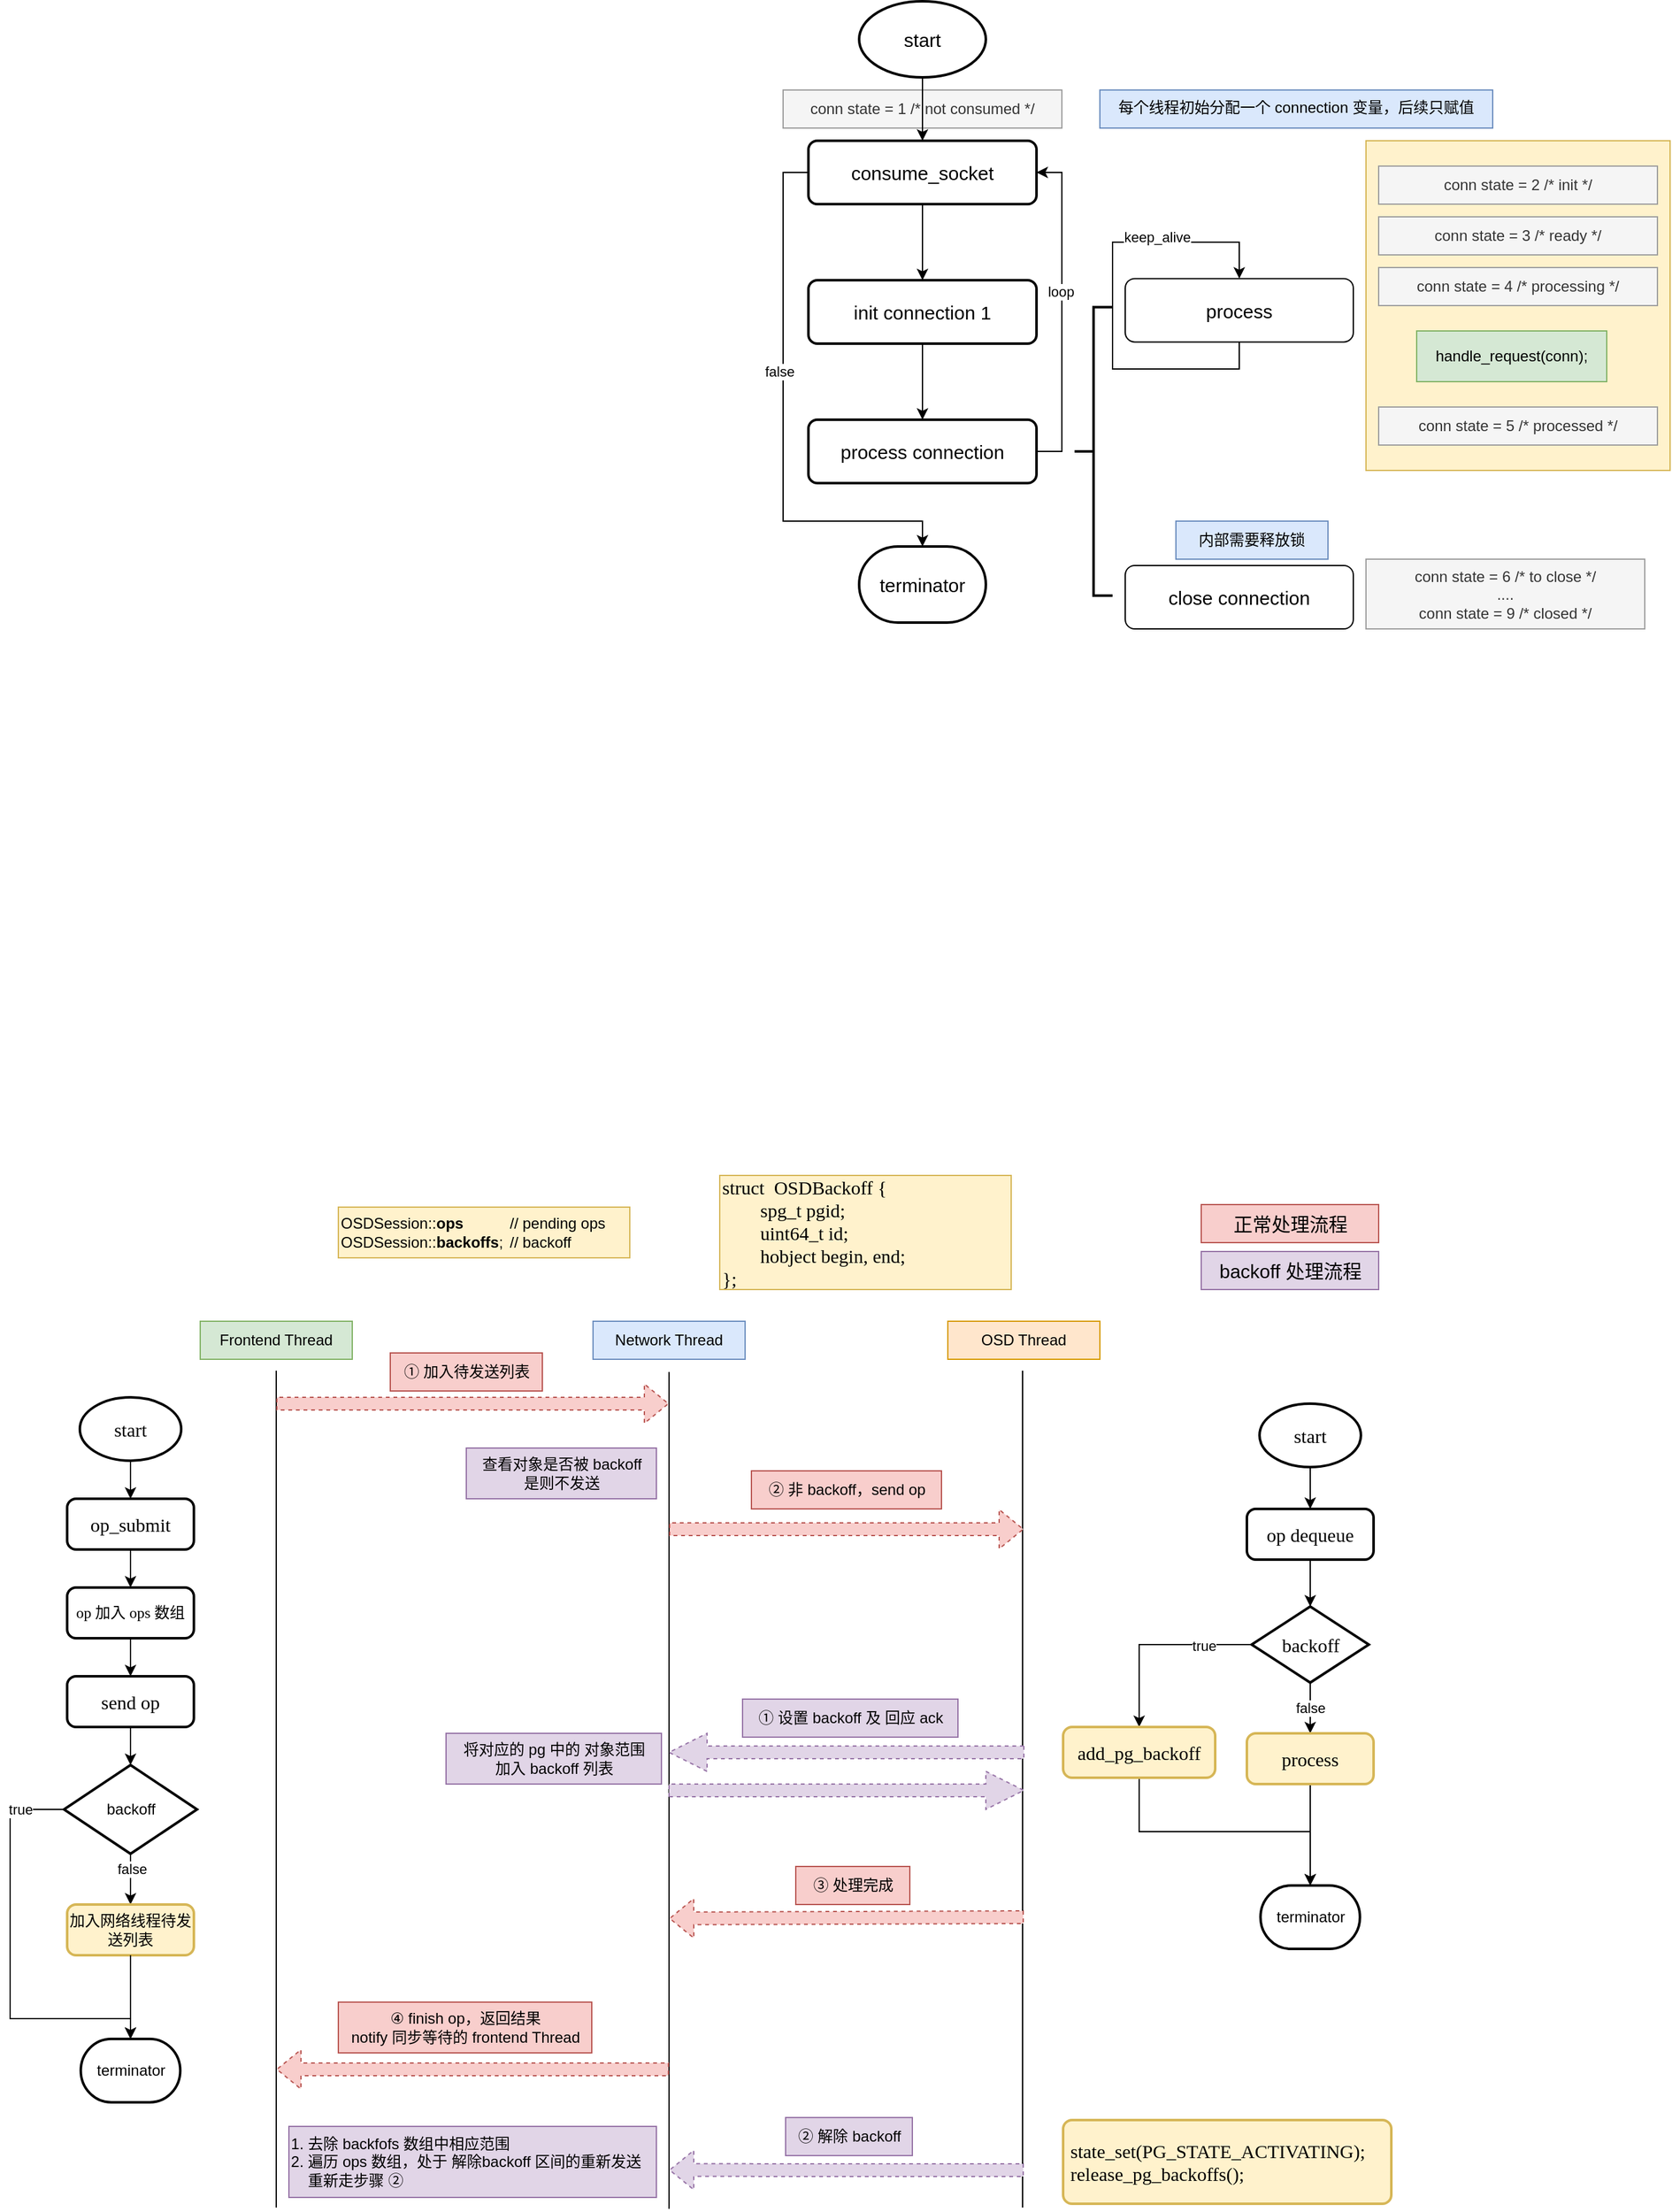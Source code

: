 <mxfile version="24.8.6">
  <diagram id="C5RBs43oDa-KdzZeNtuy" name="Page-1">
    <mxGraphModel dx="2620" dy="1024" grid="1" gridSize="10" guides="1" tooltips="1" connect="1" arrows="1" fold="1" page="1" pageScale="1" pageWidth="827" pageHeight="1169" math="0" shadow="0">
      <root>
        <mxCell id="WIyWlLk6GJQsqaUBKTNV-0" />
        <mxCell id="WIyWlLk6GJQsqaUBKTNV-1" parent="WIyWlLk6GJQsqaUBKTNV-0" />
        <mxCell id="h92ZNd57hAfHwcITS-Yp-35" value="" style="group" parent="WIyWlLk6GJQsqaUBKTNV-1" vertex="1" connectable="0">
          <mxGeometry x="-190" y="89" width="700" height="495" as="geometry" />
        </mxCell>
        <mxCell id="h92ZNd57hAfHwcITS-Yp-18" value="conn state = 1&amp;nbsp;/* not consumed */" style="text;html=1;align=center;verticalAlign=middle;whiteSpace=wrap;rounded=0;fillColor=#f5f5f5;fontColor=#333333;strokeColor=#9E9E9E;" parent="h92ZNd57hAfHwcITS-Yp-35" vertex="1">
          <mxGeometry y="70" width="220" height="30" as="geometry" />
        </mxCell>
        <mxCell id="h92ZNd57hAfHwcITS-Yp-0" value="&lt;font style=&quot;font-size: 15px;&quot;&gt;start&lt;/font&gt;" style="strokeWidth=2;html=1;shape=mxgraph.flowchart.start_1;whiteSpace=wrap;" parent="h92ZNd57hAfHwcITS-Yp-35" vertex="1">
          <mxGeometry x="60" width="100" height="60" as="geometry" />
        </mxCell>
        <mxCell id="h92ZNd57hAfHwcITS-Yp-1" value="&lt;font style=&quot;font-size: 15px;&quot;&gt;consume_socket&lt;/font&gt;" style="rounded=1;whiteSpace=wrap;html=1;absoluteArcSize=1;arcSize=14;strokeWidth=2;" parent="h92ZNd57hAfHwcITS-Yp-35" vertex="1">
          <mxGeometry x="20" y="110" width="180" height="50" as="geometry" />
        </mxCell>
        <mxCell id="h92ZNd57hAfHwcITS-Yp-3" value="&lt;font style=&quot;font-size: 15px;&quot;&gt;init&amp;nbsp;connection 1&lt;/font&gt;" style="rounded=1;whiteSpace=wrap;html=1;absoluteArcSize=1;arcSize=14;strokeWidth=2;" parent="h92ZNd57hAfHwcITS-Yp-35" vertex="1">
          <mxGeometry x="20" y="220" width="180" height="50" as="geometry" />
        </mxCell>
        <mxCell id="h92ZNd57hAfHwcITS-Yp-14" style="edgeStyle=orthogonalEdgeStyle;rounded=0;orthogonalLoop=1;jettySize=auto;html=1;entryX=1;entryY=0.5;entryDx=0;entryDy=0;" parent="h92ZNd57hAfHwcITS-Yp-35" source="h92ZNd57hAfHwcITS-Yp-4" target="h92ZNd57hAfHwcITS-Yp-1" edge="1">
          <mxGeometry relative="1" as="geometry">
            <Array as="points">
              <mxPoint x="220" y="355" />
              <mxPoint x="220" y="135" />
            </Array>
          </mxGeometry>
        </mxCell>
        <mxCell id="h92ZNd57hAfHwcITS-Yp-15" value="loop" style="edgeLabel;html=1;align=center;verticalAlign=middle;resizable=0;points=[];" parent="h92ZNd57hAfHwcITS-Yp-14" vertex="1" connectable="0">
          <mxGeometry x="0.122" y="1" relative="1" as="geometry">
            <mxPoint as="offset" />
          </mxGeometry>
        </mxCell>
        <mxCell id="h92ZNd57hAfHwcITS-Yp-4" value="&lt;font style=&quot;font-size: 15px;&quot;&gt;process connection&lt;/font&gt;" style="rounded=1;whiteSpace=wrap;html=1;absoluteArcSize=1;arcSize=14;strokeWidth=2;" parent="h92ZNd57hAfHwcITS-Yp-35" vertex="1">
          <mxGeometry x="20" y="330" width="180" height="50" as="geometry" />
        </mxCell>
        <mxCell id="h92ZNd57hAfHwcITS-Yp-5" value="&lt;font style=&quot;font-size: 15px;&quot;&gt;terminator&lt;/font&gt;" style="strokeWidth=2;html=1;shape=mxgraph.flowchart.terminator;whiteSpace=wrap;" parent="h92ZNd57hAfHwcITS-Yp-35" vertex="1">
          <mxGeometry x="60" y="430" width="100" height="60" as="geometry" />
        </mxCell>
        <mxCell id="h92ZNd57hAfHwcITS-Yp-6" value="" style="strokeWidth=2;html=1;shape=mxgraph.flowchart.annotation_2;align=left;labelPosition=right;pointerEvents=1;" parent="h92ZNd57hAfHwcITS-Yp-35" vertex="1">
          <mxGeometry x="230" y="241.25" width="30" height="227.5" as="geometry" />
        </mxCell>
        <mxCell id="h92ZNd57hAfHwcITS-Yp-7" value="" style="endArrow=classic;html=1;rounded=0;exitX=0.5;exitY=1;exitDx=0;exitDy=0;exitPerimeter=0;entryX=0.5;entryY=0;entryDx=0;entryDy=0;" parent="h92ZNd57hAfHwcITS-Yp-35" source="h92ZNd57hAfHwcITS-Yp-0" target="h92ZNd57hAfHwcITS-Yp-1" edge="1">
          <mxGeometry width="50" height="50" relative="1" as="geometry">
            <mxPoint x="160" y="240" as="sourcePoint" />
            <mxPoint x="210" y="190" as="targetPoint" />
          </mxGeometry>
        </mxCell>
        <mxCell id="h92ZNd57hAfHwcITS-Yp-8" value="" style="endArrow=classic;html=1;rounded=0;exitX=0.5;exitY=1;exitDx=0;exitDy=0;" parent="h92ZNd57hAfHwcITS-Yp-35" source="h92ZNd57hAfHwcITS-Yp-1" edge="1">
          <mxGeometry width="50" height="50" relative="1" as="geometry">
            <mxPoint x="109.41" y="170" as="sourcePoint" />
            <mxPoint x="110" y="220" as="targetPoint" />
          </mxGeometry>
        </mxCell>
        <mxCell id="h92ZNd57hAfHwcITS-Yp-9" value="" style="endArrow=classic;html=1;rounded=0;exitX=0.5;exitY=1;exitDx=0;exitDy=0;entryX=0.5;entryY=0;entryDx=0;entryDy=0;" parent="h92ZNd57hAfHwcITS-Yp-35" source="h92ZNd57hAfHwcITS-Yp-3" target="h92ZNd57hAfHwcITS-Yp-4" edge="1">
          <mxGeometry width="50" height="50" relative="1" as="geometry">
            <mxPoint x="120" y="170" as="sourcePoint" />
            <mxPoint x="120" y="230" as="targetPoint" />
          </mxGeometry>
        </mxCell>
        <mxCell id="h92ZNd57hAfHwcITS-Yp-13" style="edgeStyle=orthogonalEdgeStyle;rounded=0;orthogonalLoop=1;jettySize=auto;html=1;exitX=0;exitY=0.5;exitDx=0;exitDy=0;entryX=0.5;entryY=0;entryDx=0;entryDy=0;entryPerimeter=0;" parent="h92ZNd57hAfHwcITS-Yp-35" source="h92ZNd57hAfHwcITS-Yp-1" target="h92ZNd57hAfHwcITS-Yp-5" edge="1">
          <mxGeometry relative="1" as="geometry">
            <Array as="points">
              <mxPoint y="135" />
              <mxPoint y="410" />
              <mxPoint x="110" y="410" />
            </Array>
          </mxGeometry>
        </mxCell>
        <mxCell id="h92ZNd57hAfHwcITS-Yp-16" value="false" style="edgeLabel;html=1;align=center;verticalAlign=middle;resizable=0;points=[];" parent="h92ZNd57hAfHwcITS-Yp-13" vertex="1" connectable="0">
          <mxGeometry x="-0.169" y="-3" relative="1" as="geometry">
            <mxPoint as="offset" />
          </mxGeometry>
        </mxCell>
        <mxCell id="h92ZNd57hAfHwcITS-Yp-20" value="&lt;font style=&quot;font-size: 15px;&quot;&gt;process&lt;/font&gt;" style="rounded=1;whiteSpace=wrap;html=1;" parent="h92ZNd57hAfHwcITS-Yp-35" vertex="1">
          <mxGeometry x="270" y="218.69" width="180" height="50" as="geometry" />
        </mxCell>
        <mxCell id="h92ZNd57hAfHwcITS-Yp-21" style="edgeStyle=orthogonalEdgeStyle;rounded=0;orthogonalLoop=1;jettySize=auto;html=1;entryX=0.5;entryY=0;entryDx=0;entryDy=0;exitX=0.5;exitY=1;exitDx=0;exitDy=0;" parent="h92ZNd57hAfHwcITS-Yp-35" source="h92ZNd57hAfHwcITS-Yp-20" target="h92ZNd57hAfHwcITS-Yp-20" edge="1">
          <mxGeometry relative="1" as="geometry">
            <Array as="points">
              <mxPoint x="360" y="289.94" />
              <mxPoint x="260" y="289.94" />
              <mxPoint x="260" y="189.94" />
              <mxPoint x="360" y="189.94" />
            </Array>
          </mxGeometry>
        </mxCell>
        <mxCell id="h92ZNd57hAfHwcITS-Yp-22" value="keep_alive" style="edgeLabel;html=1;align=center;verticalAlign=middle;resizable=0;points=[];" parent="h92ZNd57hAfHwcITS-Yp-21" vertex="1" connectable="0">
          <mxGeometry x="0.465" y="4" relative="1" as="geometry">
            <mxPoint as="offset" />
          </mxGeometry>
        </mxCell>
        <mxCell id="h92ZNd57hAfHwcITS-Yp-27" value="&lt;font style=&quot;font-size: 15px;&quot;&gt;close&amp;nbsp;connection&lt;/font&gt;" style="rounded=1;whiteSpace=wrap;html=1;" parent="h92ZNd57hAfHwcITS-Yp-35" vertex="1">
          <mxGeometry x="270" y="445" width="180" height="50" as="geometry" />
        </mxCell>
        <mxCell id="h92ZNd57hAfHwcITS-Yp-28" value="内部需要释放锁" style="text;html=1;align=center;verticalAlign=middle;whiteSpace=wrap;rounded=0;fillColor=#dae8fc;strokeColor=#6c8ebf;" parent="h92ZNd57hAfHwcITS-Yp-35" vertex="1">
          <mxGeometry x="310" y="410" width="120" height="30" as="geometry" />
        </mxCell>
        <mxCell id="h92ZNd57hAfHwcITS-Yp-29" value="&lt;div&gt;conn state = 6 /* to close */&lt;/div&gt;&lt;div&gt;....&lt;/div&gt;conn state = 9 /* closed */" style="text;html=1;align=center;verticalAlign=middle;whiteSpace=wrap;rounded=0;fillColor=#f5f5f5;fontColor=#333333;strokeColor=#9E9E9E;" parent="h92ZNd57hAfHwcITS-Yp-35" vertex="1">
          <mxGeometry x="460" y="440" width="220" height="55" as="geometry" />
        </mxCell>
        <mxCell id="h92ZNd57hAfHwcITS-Yp-32" value="" style="group" parent="h92ZNd57hAfHwcITS-Yp-35" vertex="1" connectable="0">
          <mxGeometry x="460" y="110" width="240" height="260" as="geometry" />
        </mxCell>
        <mxCell id="h92ZNd57hAfHwcITS-Yp-30" value="" style="rounded=0;whiteSpace=wrap;html=1;fillColor=#fff2cc;strokeColor=#d6b656;container=0;" parent="h92ZNd57hAfHwcITS-Yp-32" vertex="1">
          <mxGeometry width="240" height="260" as="geometry" />
        </mxCell>
        <mxCell id="h92ZNd57hAfHwcITS-Yp-19" value="conn state = 2 /* init */" style="text;html=1;align=center;verticalAlign=middle;whiteSpace=wrap;rounded=0;fillColor=#f5f5f5;fontColor=#333333;strokeColor=#9E9E9E;container=0;" parent="h92ZNd57hAfHwcITS-Yp-32" vertex="1">
          <mxGeometry x="10" y="20" width="220" height="30" as="geometry" />
        </mxCell>
        <mxCell id="h92ZNd57hAfHwcITS-Yp-23" value="conn state = 3 /* ready */" style="text;html=1;align=center;verticalAlign=middle;whiteSpace=wrap;rounded=0;fillColor=#f5f5f5;fontColor=#333333;strokeColor=#9E9E9E;container=0;" parent="h92ZNd57hAfHwcITS-Yp-32" vertex="1">
          <mxGeometry x="10" y="60" width="220" height="30" as="geometry" />
        </mxCell>
        <mxCell id="h92ZNd57hAfHwcITS-Yp-24" value="conn state = 4 /* processing */" style="text;html=1;align=center;verticalAlign=middle;whiteSpace=wrap;rounded=0;fillColor=#f5f5f5;fontColor=#333333;strokeColor=#9E9E9E;container=0;" parent="h92ZNd57hAfHwcITS-Yp-32" vertex="1">
          <mxGeometry x="10" y="100" width="220" height="30" as="geometry" />
        </mxCell>
        <mxCell id="h92ZNd57hAfHwcITS-Yp-25" value="handle_request(conn);" style="text;whiteSpace=wrap;verticalAlign=middle;fillColor=#d5e8d4;strokeColor=#82b366;align=center;container=0;" parent="h92ZNd57hAfHwcITS-Yp-32" vertex="1">
          <mxGeometry x="40" y="150" width="150" height="40" as="geometry" />
        </mxCell>
        <mxCell id="h92ZNd57hAfHwcITS-Yp-26" value="conn state = 5 /* processed */" style="text;html=1;align=center;verticalAlign=middle;whiteSpace=wrap;rounded=0;fillColor=#f5f5f5;fontColor=#333333;strokeColor=#9E9E9E;container=0;" parent="h92ZNd57hAfHwcITS-Yp-32" vertex="1">
          <mxGeometry x="10" y="210" width="220" height="30" as="geometry" />
        </mxCell>
        <mxCell id="h92ZNd57hAfHwcITS-Yp-34" value="&lt;div style=&quot;&quot;&gt;&lt;span style=&quot;background-color: initial;&quot;&gt;每个线程初始分配一个 connection 变量，后续只赋值&lt;/span&gt;&lt;/div&gt;" style="text;whiteSpace=wrap;html=1;fillColor=#dae8fc;strokeColor=#6c8ebf;align=center;" parent="h92ZNd57hAfHwcITS-Yp-35" vertex="1">
          <mxGeometry x="250" y="70" width="310" height="30" as="geometry" />
        </mxCell>
        <mxCell id="U1w5Cl4XXdJ5cNv1xuHd-0" value="" style="endArrow=none;html=1;rounded=0;" edge="1" parent="WIyWlLk6GJQsqaUBKTNV-1">
          <mxGeometry width="50" height="50" relative="1" as="geometry">
            <mxPoint x="-280" y="1830" as="sourcePoint" />
            <mxPoint x="-280" y="1170" as="targetPoint" />
          </mxGeometry>
        </mxCell>
        <mxCell id="U1w5Cl4XXdJ5cNv1xuHd-1" value="" style="endArrow=none;html=1;rounded=0;" edge="1" parent="WIyWlLk6GJQsqaUBKTNV-1">
          <mxGeometry width="50" height="50" relative="1" as="geometry">
            <mxPoint x="-590" y="1829" as="sourcePoint" />
            <mxPoint x="-590" y="1169" as="targetPoint" />
          </mxGeometry>
        </mxCell>
        <mxCell id="U1w5Cl4XXdJ5cNv1xuHd-2" value="" style="endArrow=none;html=1;rounded=0;" edge="1" parent="WIyWlLk6GJQsqaUBKTNV-1">
          <mxGeometry width="50" height="50" relative="1" as="geometry">
            <mxPoint x="-1" y="1829" as="sourcePoint" />
            <mxPoint x="-1" y="1169" as="targetPoint" />
          </mxGeometry>
        </mxCell>
        <mxCell id="U1w5Cl4XXdJ5cNv1xuHd-3" value="Frontend Thread" style="text;html=1;align=center;verticalAlign=middle;whiteSpace=wrap;rounded=0;fillColor=#d5e8d4;strokeColor=#82b366;" vertex="1" parent="WIyWlLk6GJQsqaUBKTNV-1">
          <mxGeometry x="-650" y="1130" width="120" height="30" as="geometry" />
        </mxCell>
        <mxCell id="U1w5Cl4XXdJ5cNv1xuHd-4" value="Network Thread" style="text;html=1;align=center;verticalAlign=middle;whiteSpace=wrap;rounded=0;fillColor=#dae8fc;strokeColor=#6c8ebf;" vertex="1" parent="WIyWlLk6GJQsqaUBKTNV-1">
          <mxGeometry x="-340" y="1130" width="120" height="30" as="geometry" />
        </mxCell>
        <mxCell id="U1w5Cl4XXdJ5cNv1xuHd-5" value="OSD Thread" style="text;html=1;align=center;verticalAlign=middle;whiteSpace=wrap;rounded=0;fillColor=#ffe6cc;strokeColor=#d79b00;" vertex="1" parent="WIyWlLk6GJQsqaUBKTNV-1">
          <mxGeometry x="-60" y="1130" width="120" height="30" as="geometry" />
        </mxCell>
        <mxCell id="U1w5Cl4XXdJ5cNv1xuHd-14" style="edgeStyle=orthogonalEdgeStyle;rounded=0;orthogonalLoop=1;jettySize=auto;html=1;exitX=0.5;exitY=1;exitDx=0;exitDy=0;exitPerimeter=0;entryX=0.5;entryY=0;entryDx=0;entryDy=0;" edge="1" parent="WIyWlLk6GJQsqaUBKTNV-1" source="U1w5Cl4XXdJ5cNv1xuHd-6" target="U1w5Cl4XXdJ5cNv1xuHd-7">
          <mxGeometry relative="1" as="geometry" />
        </mxCell>
        <mxCell id="U1w5Cl4XXdJ5cNv1xuHd-6" value="&lt;font face=&quot;Times New Roman&quot; style=&quot;font-size: 15px;&quot;&gt;start&lt;/font&gt;" style="strokeWidth=2;html=1;shape=mxgraph.flowchart.start_1;whiteSpace=wrap;" vertex="1" parent="WIyWlLk6GJQsqaUBKTNV-1">
          <mxGeometry x="-745" y="1190" width="80" height="50" as="geometry" />
        </mxCell>
        <mxCell id="U1w5Cl4XXdJ5cNv1xuHd-15" style="edgeStyle=orthogonalEdgeStyle;rounded=0;orthogonalLoop=1;jettySize=auto;html=1;exitX=0.5;exitY=1;exitDx=0;exitDy=0;entryX=0.5;entryY=0;entryDx=0;entryDy=0;" edge="1" parent="WIyWlLk6GJQsqaUBKTNV-1" source="U1w5Cl4XXdJ5cNv1xuHd-7" target="U1w5Cl4XXdJ5cNv1xuHd-8">
          <mxGeometry relative="1" as="geometry" />
        </mxCell>
        <mxCell id="U1w5Cl4XXdJ5cNv1xuHd-7" value="&lt;font face=&quot;Times New Roman&quot; style=&quot;font-size: 15px;&quot;&gt;op_submit&lt;/font&gt;" style="rounded=1;whiteSpace=wrap;html=1;absoluteArcSize=1;arcSize=14;strokeWidth=2;" vertex="1" parent="WIyWlLk6GJQsqaUBKTNV-1">
          <mxGeometry x="-755" y="1270" width="100" height="40" as="geometry" />
        </mxCell>
        <mxCell id="U1w5Cl4XXdJ5cNv1xuHd-16" style="edgeStyle=orthogonalEdgeStyle;rounded=0;orthogonalLoop=1;jettySize=auto;html=1;exitX=0.5;exitY=1;exitDx=0;exitDy=0;entryX=0.5;entryY=0;entryDx=0;entryDy=0;" edge="1" parent="WIyWlLk6GJQsqaUBKTNV-1" source="U1w5Cl4XXdJ5cNv1xuHd-8" target="U1w5Cl4XXdJ5cNv1xuHd-10">
          <mxGeometry relative="1" as="geometry" />
        </mxCell>
        <mxCell id="U1w5Cl4XXdJ5cNv1xuHd-8" value="&lt;font style=&quot;font-size: 12px;&quot; face=&quot;Times New Roman&quot;&gt;op 加入 ops 数组&lt;/font&gt;" style="rounded=1;whiteSpace=wrap;html=1;absoluteArcSize=1;arcSize=14;strokeWidth=2;" vertex="1" parent="WIyWlLk6GJQsqaUBKTNV-1">
          <mxGeometry x="-755" y="1340" width="100" height="40" as="geometry" />
        </mxCell>
        <mxCell id="U1w5Cl4XXdJ5cNv1xuHd-9" value="&lt;div&gt;OSDSession::&lt;b&gt;ops&lt;/b&gt; &lt;span style=&quot;white-space:pre&quot;&gt;&#x9;&#x9;&lt;/span&gt;// pending ops&lt;/div&gt;&lt;div&gt;OSDSession::&lt;b&gt;backoffs&lt;/b&gt;;&lt;span style=&quot;white-space:pre&quot;&gt;&#x9;&lt;/span&gt;// backoff&lt;/div&gt;" style="text;html=1;align=left;verticalAlign=middle;whiteSpace=wrap;rounded=0;fillColor=#fff2cc;strokeColor=#d6b656;" vertex="1" parent="WIyWlLk6GJQsqaUBKTNV-1">
          <mxGeometry x="-541" y="1040" width="230" height="40" as="geometry" />
        </mxCell>
        <mxCell id="U1w5Cl4XXdJ5cNv1xuHd-10" value="&lt;font face=&quot;Times New Roman&quot; style=&quot;font-size: 15px;&quot;&gt;send op&lt;/font&gt;" style="rounded=1;whiteSpace=wrap;html=1;absoluteArcSize=1;arcSize=14;strokeWidth=2;" vertex="1" parent="WIyWlLk6GJQsqaUBKTNV-1">
          <mxGeometry x="-755" y="1410" width="100" height="40" as="geometry" />
        </mxCell>
        <mxCell id="U1w5Cl4XXdJ5cNv1xuHd-18" style="edgeStyle=orthogonalEdgeStyle;rounded=0;orthogonalLoop=1;jettySize=auto;html=1;exitX=0.5;exitY=1;exitDx=0;exitDy=0;exitPerimeter=0;entryX=0.5;entryY=0;entryDx=0;entryDy=0;" edge="1" parent="WIyWlLk6GJQsqaUBKTNV-1" source="U1w5Cl4XXdJ5cNv1xuHd-11" target="U1w5Cl4XXdJ5cNv1xuHd-12">
          <mxGeometry relative="1" as="geometry" />
        </mxCell>
        <mxCell id="U1w5Cl4XXdJ5cNv1xuHd-22" value="false" style="edgeLabel;html=1;align=center;verticalAlign=middle;resizable=0;points=[];" vertex="1" connectable="0" parent="U1w5Cl4XXdJ5cNv1xuHd-18">
          <mxGeometry x="-0.4" y="1" relative="1" as="geometry">
            <mxPoint as="offset" />
          </mxGeometry>
        </mxCell>
        <mxCell id="U1w5Cl4XXdJ5cNv1xuHd-11" value="backoff" style="strokeWidth=2;html=1;shape=mxgraph.flowchart.decision;whiteSpace=wrap;" vertex="1" parent="WIyWlLk6GJQsqaUBKTNV-1">
          <mxGeometry x="-757.5" y="1480" width="105" height="70" as="geometry" />
        </mxCell>
        <mxCell id="U1w5Cl4XXdJ5cNv1xuHd-12" value="加入网络线程待发送列表" style="rounded=1;whiteSpace=wrap;html=1;absoluteArcSize=1;arcSize=14;strokeWidth=2;fillColor=#fff2cc;strokeColor=#d6b656;" vertex="1" parent="WIyWlLk6GJQsqaUBKTNV-1">
          <mxGeometry x="-755" y="1590" width="100" height="40" as="geometry" />
        </mxCell>
        <mxCell id="U1w5Cl4XXdJ5cNv1xuHd-13" value="terminator" style="strokeWidth=2;html=1;shape=mxgraph.flowchart.terminator;whiteSpace=wrap;" vertex="1" parent="WIyWlLk6GJQsqaUBKTNV-1">
          <mxGeometry x="-744.25" y="1696" width="78.5" height="50" as="geometry" />
        </mxCell>
        <mxCell id="U1w5Cl4XXdJ5cNv1xuHd-17" style="edgeStyle=orthogonalEdgeStyle;rounded=0;orthogonalLoop=1;jettySize=auto;html=1;exitX=0.5;exitY=1;exitDx=0;exitDy=0;entryX=0.5;entryY=0;entryDx=0;entryDy=0;entryPerimeter=0;" edge="1" parent="WIyWlLk6GJQsqaUBKTNV-1" source="U1w5Cl4XXdJ5cNv1xuHd-10" target="U1w5Cl4XXdJ5cNv1xuHd-11">
          <mxGeometry relative="1" as="geometry" />
        </mxCell>
        <mxCell id="U1w5Cl4XXdJ5cNv1xuHd-19" style="edgeStyle=orthogonalEdgeStyle;rounded=0;orthogonalLoop=1;jettySize=auto;html=1;exitX=0.5;exitY=1;exitDx=0;exitDy=0;entryX=0.5;entryY=0;entryDx=0;entryDy=0;entryPerimeter=0;" edge="1" parent="WIyWlLk6GJQsqaUBKTNV-1" source="U1w5Cl4XXdJ5cNv1xuHd-12" target="U1w5Cl4XXdJ5cNv1xuHd-13">
          <mxGeometry relative="1" as="geometry" />
        </mxCell>
        <mxCell id="U1w5Cl4XXdJ5cNv1xuHd-20" style="edgeStyle=orthogonalEdgeStyle;rounded=0;orthogonalLoop=1;jettySize=auto;html=1;exitX=0;exitY=0.5;exitDx=0;exitDy=0;exitPerimeter=0;entryX=0.5;entryY=0;entryDx=0;entryDy=0;entryPerimeter=0;" edge="1" parent="WIyWlLk6GJQsqaUBKTNV-1" source="U1w5Cl4XXdJ5cNv1xuHd-11" target="U1w5Cl4XXdJ5cNv1xuHd-13">
          <mxGeometry relative="1" as="geometry">
            <Array as="points">
              <mxPoint x="-800" y="1515" />
              <mxPoint x="-800" y="1680" />
              <mxPoint x="-705" y="1680" />
            </Array>
          </mxGeometry>
        </mxCell>
        <mxCell id="U1w5Cl4XXdJ5cNv1xuHd-21" value="true" style="edgeLabel;html=1;align=center;verticalAlign=middle;resizable=0;points=[];" vertex="1" connectable="0" parent="U1w5Cl4XXdJ5cNv1xuHd-20">
          <mxGeometry x="-0.783" relative="1" as="geometry">
            <mxPoint as="offset" />
          </mxGeometry>
        </mxCell>
        <mxCell id="U1w5Cl4XXdJ5cNv1xuHd-29" style="edgeStyle=orthogonalEdgeStyle;rounded=0;orthogonalLoop=1;jettySize=auto;html=1;exitX=0.5;exitY=1;exitDx=0;exitDy=0;exitPerimeter=0;entryX=0.5;entryY=0;entryDx=0;entryDy=0;" edge="1" parent="WIyWlLk6GJQsqaUBKTNV-1" source="U1w5Cl4XXdJ5cNv1xuHd-23" target="U1w5Cl4XXdJ5cNv1xuHd-24">
          <mxGeometry relative="1" as="geometry" />
        </mxCell>
        <mxCell id="U1w5Cl4XXdJ5cNv1xuHd-23" value="&lt;font face=&quot;Times New Roman&quot; style=&quot;font-size: 15px;&quot;&gt;start&lt;/font&gt;" style="strokeWidth=2;html=1;shape=mxgraph.flowchart.start_1;whiteSpace=wrap;" vertex="1" parent="WIyWlLk6GJQsqaUBKTNV-1">
          <mxGeometry x="186" y="1195" width="80" height="50" as="geometry" />
        </mxCell>
        <mxCell id="U1w5Cl4XXdJ5cNv1xuHd-24" value="&lt;font face=&quot;Times New Roman&quot;&gt;&lt;span style=&quot;font-size: 15px;&quot;&gt;op dequeue&lt;/span&gt;&lt;/font&gt;" style="rounded=1;whiteSpace=wrap;html=1;absoluteArcSize=1;arcSize=14;strokeWidth=2;" vertex="1" parent="WIyWlLk6GJQsqaUBKTNV-1">
          <mxGeometry x="176" y="1278" width="100" height="40" as="geometry" />
        </mxCell>
        <mxCell id="U1w5Cl4XXdJ5cNv1xuHd-30" value="false" style="edgeStyle=orthogonalEdgeStyle;rounded=0;orthogonalLoop=1;jettySize=auto;html=1;exitX=0.5;exitY=1;exitDx=0;exitDy=0;exitPerimeter=0;entryX=0.5;entryY=0;entryDx=0;entryDy=0;" edge="1" parent="WIyWlLk6GJQsqaUBKTNV-1" source="U1w5Cl4XXdJ5cNv1xuHd-26" target="U1w5Cl4XXdJ5cNv1xuHd-27">
          <mxGeometry relative="1" as="geometry" />
        </mxCell>
        <mxCell id="U1w5Cl4XXdJ5cNv1xuHd-32" style="edgeStyle=orthogonalEdgeStyle;rounded=0;orthogonalLoop=1;jettySize=auto;html=1;exitX=0;exitY=0.5;exitDx=0;exitDy=0;exitPerimeter=0;entryX=0.5;entryY=0;entryDx=0;entryDy=0;" edge="1" parent="WIyWlLk6GJQsqaUBKTNV-1" source="U1w5Cl4XXdJ5cNv1xuHd-26" target="U1w5Cl4XXdJ5cNv1xuHd-31">
          <mxGeometry relative="1" as="geometry" />
        </mxCell>
        <mxCell id="U1w5Cl4XXdJ5cNv1xuHd-33" value="true" style="edgeLabel;html=1;align=center;verticalAlign=middle;resizable=0;points=[];" vertex="1" connectable="0" parent="U1w5Cl4XXdJ5cNv1xuHd-32">
          <mxGeometry x="-0.499" y="1" relative="1" as="geometry">
            <mxPoint as="offset" />
          </mxGeometry>
        </mxCell>
        <mxCell id="U1w5Cl4XXdJ5cNv1xuHd-26" value="&lt;font style=&quot;font-size: 15px;&quot; face=&quot;Times New Roman&quot;&gt;backoff&lt;/font&gt;" style="strokeWidth=2;html=1;shape=mxgraph.flowchart.decision;whiteSpace=wrap;" vertex="1" parent="WIyWlLk6GJQsqaUBKTNV-1">
          <mxGeometry x="179.75" y="1355" width="92.5" height="60" as="geometry" />
        </mxCell>
        <mxCell id="U1w5Cl4XXdJ5cNv1xuHd-36" style="edgeStyle=orthogonalEdgeStyle;rounded=0;orthogonalLoop=1;jettySize=auto;html=1;exitX=0.5;exitY=1;exitDx=0;exitDy=0;" edge="1" parent="WIyWlLk6GJQsqaUBKTNV-1" source="U1w5Cl4XXdJ5cNv1xuHd-27">
          <mxGeometry relative="1" as="geometry">
            <mxPoint x="226" y="1575" as="targetPoint" />
          </mxGeometry>
        </mxCell>
        <mxCell id="U1w5Cl4XXdJ5cNv1xuHd-27" value="&lt;font style=&quot;font-size: 15px;&quot; face=&quot;Times New Roman&quot;&gt;process&lt;/font&gt;" style="rounded=1;whiteSpace=wrap;html=1;absoluteArcSize=1;arcSize=14;strokeWidth=2;fillColor=#fff2cc;strokeColor=#d6b656;" vertex="1" parent="WIyWlLk6GJQsqaUBKTNV-1">
          <mxGeometry x="176" y="1455" width="100" height="40" as="geometry" />
        </mxCell>
        <mxCell id="U1w5Cl4XXdJ5cNv1xuHd-28" style="edgeStyle=orthogonalEdgeStyle;rounded=0;orthogonalLoop=1;jettySize=auto;html=1;exitX=0.5;exitY=1;exitDx=0;exitDy=0;entryX=0.5;entryY=0;entryDx=0;entryDy=0;entryPerimeter=0;" edge="1" parent="WIyWlLk6GJQsqaUBKTNV-1" source="U1w5Cl4XXdJ5cNv1xuHd-24" target="U1w5Cl4XXdJ5cNv1xuHd-26">
          <mxGeometry relative="1" as="geometry" />
        </mxCell>
        <mxCell id="U1w5Cl4XXdJ5cNv1xuHd-35" style="edgeStyle=orthogonalEdgeStyle;rounded=0;orthogonalLoop=1;jettySize=auto;html=1;exitX=0.5;exitY=1;exitDx=0;exitDy=0;" edge="1" parent="WIyWlLk6GJQsqaUBKTNV-1" source="U1w5Cl4XXdJ5cNv1xuHd-31" target="U1w5Cl4XXdJ5cNv1xuHd-34">
          <mxGeometry relative="1" as="geometry" />
        </mxCell>
        <mxCell id="U1w5Cl4XXdJ5cNv1xuHd-31" value="&lt;div data-morpho-block-id=&quot;docyg-2cb7d0c1-a724-11ef-acb9-47eefe7e204d&quot; class=&quot;mp-block-code-container&quot;&gt;&lt;pre style=&quot;overflow:auto&quot; class=&quot;mp-block-code-wrapper language-cpp&quot; data-view=&quot;code&quot; data-indent=&quot;0&quot; data-autowrap=&quot;false&quot; data-lang=&quot;cpp&quot; data-title=&quot;&quot; spellcheck=&quot;false&quot;&gt;&lt;div style=&quot;overflow:auto&quot; class=&quot;mp-block-code-content&quot;&gt;&lt;div data-text-content=&quot;&quot; class=&quot;mp-block-code-line&quot;&gt;&lt;span class=&quot;mp-block-code-line-content&quot;&gt;&lt;font style=&quot;font-size: 15px;&quot; face=&quot;Times New Roman&quot;&gt;add_pg_backoff&lt;/font&gt;&lt;/span&gt;&lt;/div&gt;&lt;/div&gt;&lt;/pre&gt;&lt;/div&gt;&lt;span class=&quot;mp-morpho-clipboard-doc-data&quot; data-morpho-doc-data=&quot;{&amp;quot;token&amp;quot;:&amp;quot;eyJhbGciOiJkaXIiLCJlbmMiOiJBMjU2R0NNIiwiYXBwSWQiOjEsInVpZCI6IlJwZjc3dm04TEUiLCJkb2NJZCI6InA1akJ1VllRQU9MX0IyIn0..MZDtKFkFQTlGJ8MC.aDaDxI_EinaNMKY9jjZV700NFYcS0YW0zk7ayk-DiJGO3N3S66tyYHH0j371GUDVrIQJL9d3-qEqKE9PYFEJRVh-kbnZ5zRWzxFcASqiscKPwq9REfCqIlF_kGmAo9mJ8rU3PhqWoFYz_juT_r-jXPNIgs_IecfH0P-RgJFbQ_LCheDi5WE2Oov2HN13xUEcA_zCnDivd8Q_zoicypyFRY-GZA.uTiKGGI4jxvv-MYLlxSpGw&amp;quot;,&amp;quot;appId&amp;quot;:&amp;quot;1&amp;quot;}&quot;&gt;&lt;/span&gt;" style="rounded=1;whiteSpace=wrap;html=1;absoluteArcSize=1;arcSize=14;strokeWidth=2;fillColor=#fff2cc;strokeColor=#d6b656;" vertex="1" parent="WIyWlLk6GJQsqaUBKTNV-1">
          <mxGeometry x="31" y="1450" width="120" height="40" as="geometry" />
        </mxCell>
        <mxCell id="U1w5Cl4XXdJ5cNv1xuHd-34" value="terminator" style="strokeWidth=2;html=1;shape=mxgraph.flowchart.terminator;whiteSpace=wrap;" vertex="1" parent="WIyWlLk6GJQsqaUBKTNV-1">
          <mxGeometry x="186.75" y="1575" width="78.5" height="50" as="geometry" />
        </mxCell>
        <mxCell id="U1w5Cl4XXdJ5cNv1xuHd-37" value="&lt;div data-morpho-block-id=&quot;docyg-2cb7d0c1-a724-11ef-acb9-47eefe7e204d&quot; class=&quot;mp-block-code-container&quot;&gt;&lt;pre style=&quot;overflow:auto&quot; class=&quot;mp-block-code-wrapper language-cpp&quot; data-view=&quot;code&quot; data-indent=&quot;0&quot; data-autowrap=&quot;false&quot; data-lang=&quot;cpp&quot; data-title=&quot;&quot; spellcheck=&quot;false&quot;&gt;&lt;div style=&quot;overflow: auto; font-size: 15px;&quot; class=&quot;mp-block-code-content&quot;&gt;&lt;div data-text-content=&quot;&quot; class=&quot;mp-block-code-line&quot;&gt;&lt;p style=&quot;margin: 0px; font-variant-numeric: normal; font-variant-east-asian: normal; font-variant-alternates: normal; font-size-adjust: none; font-kerning: auto; font-optical-sizing: auto; font-feature-settings: normal; font-variation-settings: normal; font-variant-position: normal; font-stretch: normal; line-height: normal; white-space: normal;&quot; class=&quot;p1&quot;&gt;&lt;font style=&quot;font-size: 15px;&quot; face=&quot;Times New Roman&quot;&gt;&lt;span style=&quot;&quot; class=&quot;Apple-converted-space&quot;&gt;&amp;nbsp;&lt;/span&gt;state_set(PG_STATE_ACTIVATING);&lt;/font&gt;&lt;/p&gt;&lt;p style=&quot;margin: 0px; font-variant-numeric: normal; font-variant-east-asian: normal; font-variant-alternates: normal; font-size-adjust: none; font-kerning: auto; font-optical-sizing: auto; font-feature-settings: normal; font-variation-settings: normal; font-variant-position: normal; font-stretch: normal; line-height: normal; white-space: normal;&quot; class=&quot;p1&quot;&gt;&lt;font style=&quot;font-size: 15px;&quot; face=&quot;Times New Roman&quot;&gt;&lt;span style=&quot;&quot; class=&quot;Apple-converted-space&quot;&gt;&amp;nbsp;&lt;/span&gt;release_pg_backoffs();&lt;/font&gt;&lt;/p&gt;&lt;/div&gt;&lt;/div&gt;&lt;/pre&gt;&lt;/div&gt;&lt;span class=&quot;mp-morpho-clipboard-doc-data&quot; data-morpho-doc-data=&quot;{&amp;quot;token&amp;quot;:&amp;quot;eyJhbGciOiJkaXIiLCJlbmMiOiJBMjU2R0NNIiwiYXBwSWQiOjEsInVpZCI6IlJwZjc3dm04TEUiLCJkb2NJZCI6InA1akJ1VllRQU9MX0IyIn0..MZDtKFkFQTlGJ8MC.aDaDxI_EinaNMKY9jjZV700NFYcS0YW0zk7ayk-DiJGO3N3S66tyYHH0j371GUDVrIQJL9d3-qEqKE9PYFEJRVh-kbnZ5zRWzxFcASqiscKPwq9REfCqIlF_kGmAo9mJ8rU3PhqWoFYz_juT_r-jXPNIgs_IecfH0P-RgJFbQ_LCheDi5WE2Oov2HN13xUEcA_zCnDivd8Q_zoicypyFRY-GZA.uTiKGGI4jxvv-MYLlxSpGw&amp;quot;,&amp;quot;appId&amp;quot;:&amp;quot;1&amp;quot;}&quot;&gt;&lt;/span&gt;" style="rounded=1;whiteSpace=wrap;html=1;absoluteArcSize=1;arcSize=14;strokeWidth=2;align=left;fillColor=#fff2cc;strokeColor=#d6b656;" vertex="1" parent="WIyWlLk6GJQsqaUBKTNV-1">
          <mxGeometry x="31" y="1760" width="259" height="66" as="geometry" />
        </mxCell>
        <mxCell id="U1w5Cl4XXdJ5cNv1xuHd-38" value="" style="endArrow=classic;html=1;rounded=0;dashed=1;curved=0;shape=flexArrow;fillColor=#f8cecc;strokeColor=#b85450;" edge="1" parent="WIyWlLk6GJQsqaUBKTNV-1">
          <mxGeometry width="50" height="50" relative="1" as="geometry">
            <mxPoint x="-590" y="1195" as="sourcePoint" />
            <mxPoint x="-280" y="1195" as="targetPoint" />
          </mxGeometry>
        </mxCell>
        <mxCell id="U1w5Cl4XXdJ5cNv1xuHd-39" value="" style="endArrow=classic;html=1;rounded=0;dashed=1;shape=flexArrow;fillColor=#f8cecc;strokeColor=#b85450;" edge="1" parent="WIyWlLk6GJQsqaUBKTNV-1">
          <mxGeometry width="50" height="50" relative="1" as="geometry">
            <mxPoint x="-280" y="1720" as="sourcePoint" />
            <mxPoint x="-590" y="1720" as="targetPoint" />
          </mxGeometry>
        </mxCell>
        <mxCell id="U1w5Cl4XXdJ5cNv1xuHd-40" value="④ finish op，返回结果&lt;div&gt;notify 同步等待的 frontend Thread&lt;/div&gt;" style="text;html=1;align=center;verticalAlign=middle;resizable=0;points=[];autosize=1;strokeColor=#b85450;fillColor=#f8cecc;" vertex="1" parent="WIyWlLk6GJQsqaUBKTNV-1">
          <mxGeometry x="-541" y="1667" width="200" height="40" as="geometry" />
        </mxCell>
        <mxCell id="U1w5Cl4XXdJ5cNv1xuHd-41" value="" style="endArrow=classic;html=1;rounded=0;dashed=1;shape=flexArrow;fillColor=#f8cecc;strokeColor=#b85450;" edge="1" parent="WIyWlLk6GJQsqaUBKTNV-1">
          <mxGeometry width="50" height="50" relative="1" as="geometry">
            <mxPoint x="-280" y="1294" as="sourcePoint" />
            <mxPoint y="1294" as="targetPoint" />
          </mxGeometry>
        </mxCell>
        <mxCell id="U1w5Cl4XXdJ5cNv1xuHd-42" value="" style="endArrow=classic;html=1;rounded=0;dashed=1;shape=flexArrow;fillColor=#f8cecc;strokeColor=#b85450;" edge="1" parent="WIyWlLk6GJQsqaUBKTNV-1">
          <mxGeometry width="50" height="50" relative="1" as="geometry">
            <mxPoint y="1600" as="sourcePoint" />
            <mxPoint x="-280" y="1601" as="targetPoint" />
          </mxGeometry>
        </mxCell>
        <mxCell id="U1w5Cl4XXdJ5cNv1xuHd-43" value="" style="endArrow=classic;html=1;rounded=0;dashed=1;fillColor=#e1d5e7;strokeColor=#9673a6;shape=arrow;" edge="1" parent="WIyWlLk6GJQsqaUBKTNV-1">
          <mxGeometry width="50" height="50" relative="1" as="geometry">
            <mxPoint y="1470" as="sourcePoint" />
            <mxPoint x="-280" y="1470" as="targetPoint" />
          </mxGeometry>
        </mxCell>
        <mxCell id="U1w5Cl4XXdJ5cNv1xuHd-44" value="" style="endArrow=classic;html=1;rounded=0;dashed=1;fillColor=#e1d5e7;strokeColor=#9673a6;shape=flexArrow;" edge="1" parent="WIyWlLk6GJQsqaUBKTNV-1">
          <mxGeometry width="50" height="50" relative="1" as="geometry">
            <mxPoint y="1799.52" as="sourcePoint" />
            <mxPoint x="-280" y="1799.41" as="targetPoint" />
          </mxGeometry>
        </mxCell>
        <mxCell id="U1w5Cl4XXdJ5cNv1xuHd-45" value="① 加入待发送列表" style="text;html=1;align=center;verticalAlign=middle;resizable=0;points=[];autosize=1;strokeColor=#b85450;fillColor=#f8cecc;" vertex="1" parent="WIyWlLk6GJQsqaUBKTNV-1">
          <mxGeometry x="-500" y="1155" width="120" height="30" as="geometry" />
        </mxCell>
        <mxCell id="U1w5Cl4XXdJ5cNv1xuHd-49" value="查看对象是否被 backoff&lt;div&gt;是则不发送&lt;/div&gt;" style="text;html=1;align=center;verticalAlign=middle;resizable=0;points=[];autosize=1;strokeColor=#9673a6;fillColor=#e1d5e7;" vertex="1" parent="WIyWlLk6GJQsqaUBKTNV-1">
          <mxGeometry x="-440" y="1230" width="150" height="40" as="geometry" />
        </mxCell>
        <mxCell id="U1w5Cl4XXdJ5cNv1xuHd-50" value="② 非 backoff，send op" style="text;html=1;align=center;verticalAlign=middle;resizable=0;points=[];autosize=1;strokeColor=#b85450;fillColor=#f8cecc;" vertex="1" parent="WIyWlLk6GJQsqaUBKTNV-1">
          <mxGeometry x="-215" y="1248" width="150" height="30" as="geometry" />
        </mxCell>
        <mxCell id="U1w5Cl4XXdJ5cNv1xuHd-51" value="③ 处理完成" style="text;html=1;align=center;verticalAlign=middle;resizable=0;points=[];autosize=1;strokeColor=#b85450;fillColor=#f8cecc;" vertex="1" parent="WIyWlLk6GJQsqaUBKTNV-1">
          <mxGeometry x="-180" y="1560" width="90" height="30" as="geometry" />
        </mxCell>
        <mxCell id="U1w5Cl4XXdJ5cNv1xuHd-52" value="① 设置 backoff 及 回应 ack" style="text;html=1;align=center;verticalAlign=middle;resizable=0;points=[];autosize=1;strokeColor=#9673a6;fillColor=#e1d5e7;" vertex="1" parent="WIyWlLk6GJQsqaUBKTNV-1">
          <mxGeometry x="-222" y="1428" width="170" height="30" as="geometry" />
        </mxCell>
        <mxCell id="U1w5Cl4XXdJ5cNv1xuHd-53" value="" style="endArrow=classic;html=1;rounded=0;dashed=1;fillColor=#e1d5e7;strokeColor=#9673a6;shape=arrow;" edge="1" parent="WIyWlLk6GJQsqaUBKTNV-1">
          <mxGeometry width="50" height="50" relative="1" as="geometry">
            <mxPoint x="-280" y="1500" as="sourcePoint" />
            <mxPoint y="1500" as="targetPoint" />
          </mxGeometry>
        </mxCell>
        <mxCell id="U1w5Cl4XXdJ5cNv1xuHd-54" value="② 解除 backoff" style="text;html=1;align=center;verticalAlign=middle;resizable=0;points=[];autosize=1;strokeColor=#9673a6;fillColor=#e1d5e7;" vertex="1" parent="WIyWlLk6GJQsqaUBKTNV-1">
          <mxGeometry x="-188" y="1758" width="100" height="30" as="geometry" />
        </mxCell>
        <mxCell id="U1w5Cl4XXdJ5cNv1xuHd-55" value="将对应的 pg 中的 对象范围&lt;div&gt;加入 backoff 列表&lt;/div&gt;" style="text;html=1;align=center;verticalAlign=middle;resizable=0;points=[];autosize=1;strokeColor=#9673a6;fillColor=#e1d5e7;" vertex="1" parent="WIyWlLk6GJQsqaUBKTNV-1">
          <mxGeometry x="-456" y="1455" width="170" height="40" as="geometry" />
        </mxCell>
        <mxCell id="U1w5Cl4XXdJ5cNv1xuHd-56" value="&lt;ol style=&quot;margin-bottom: 0px; margin-top: 0px; padding-left: 15px;&quot;&gt;&lt;li&gt;去除 backfofs 数组中相应范围&lt;/li&gt;&lt;li&gt;遍历 ops 数组，处于 解除backoff 区间的重新发送重新走步骤 ②&lt;/li&gt;&lt;/ol&gt;" style="text;html=1;align=left;verticalAlign=middle;resizable=0;points=[];autosize=1;strokeColor=#9673a6;fillColor=#e1d5e7;imageWidth=24;imageAspect=0;imageHeight=20;absoluteArcSize=0;overflow=width;portConstraint=east;snapToPoint=0;fixDash=1;collapsible=1;container=0;dropTarget=0;metaEdit=0;resizeHeight=0;resizeWidth=0;noLabel=0;deletable=0;cloneable=0;rotatable=0;portConstraintRotation=1;expand=1;fillOpacity=100;perimeter=centerPerimeter;recursiveResize=1;editable=1;movable=1;locked=0;connectable=1;strokeOpacity=100;backgroundOutline=1;linecap=square;comic=0;enumerate=0;treeMoving=0;treeFolding=0;fixedWidth=0;imageVerticalAlign=top;whiteSpace=wrap;" vertex="1" collapsed="1" parent="WIyWlLk6GJQsqaUBKTNV-1">
          <mxGeometry x="-580" y="1765" width="290" height="56" as="geometry">
            <mxRectangle x="-600" y="1958" width="260" height="60" as="alternateBounds" />
          </mxGeometry>
        </mxCell>
        <mxCell id="U1w5Cl4XXdJ5cNv1xuHd-59" value="&lt;font style=&quot;font-size: 15px;&quot; face=&quot;Times New Roman&quot;&gt;struct&amp;nbsp; OSDBackoff {&lt;/font&gt;&lt;div style=&quot;font-size: 15px;&quot;&gt;&lt;font style=&quot;font-size: 15px;&quot; face=&quot;Times New Roman&quot;&gt;&lt;span style=&quot;white-space: pre;&quot;&gt;&#x9;&lt;/span&gt;spg_t pgid;&lt;br&gt;&lt;/font&gt;&lt;/div&gt;&lt;div style=&quot;font-size: 15px;&quot;&gt;&lt;font style=&quot;font-size: 15px;&quot; face=&quot;Times New Roman&quot;&gt;&lt;span style=&quot;white-space: pre;&quot;&gt;&#x9;&lt;/span&gt;uint64_t id;&lt;br&gt;&lt;/font&gt;&lt;/div&gt;&lt;div style=&quot;font-size: 15px;&quot;&gt;&lt;font style=&quot;font-size: 15px;&quot; face=&quot;Times New Roman&quot;&gt;&lt;span style=&quot;white-space: pre;&quot;&gt;&#x9;&lt;/span&gt;hobject begin, end;&lt;br&gt;&lt;/font&gt;&lt;/div&gt;&lt;div style=&quot;font-size: 15px;&quot;&gt;&lt;font style=&quot;font-size: 15px;&quot; face=&quot;Times New Roman&quot;&gt;};&lt;/font&gt;&lt;/div&gt;" style="text;html=1;align=left;verticalAlign=middle;whiteSpace=wrap;rounded=0;fillColor=#fff2cc;strokeColor=#d6b656;" vertex="1" parent="WIyWlLk6GJQsqaUBKTNV-1">
          <mxGeometry x="-240" y="1015" width="230" height="90" as="geometry" />
        </mxCell>
        <mxCell id="U1w5Cl4XXdJ5cNv1xuHd-62" value="正常处理流程" style="text;html=1;align=center;verticalAlign=middle;resizable=1;points=[];autosize=1;strokeColor=#b85450;fillColor=#f8cecc;fontFamily=Helvetica;fontSize=15;" vertex="1" parent="WIyWlLk6GJQsqaUBKTNV-1">
          <mxGeometry x="140" y="1038" width="140" height="30" as="geometry" />
        </mxCell>
        <mxCell id="U1w5Cl4XXdJ5cNv1xuHd-63" value="backoff 处理流程" style="text;html=1;align=center;verticalAlign=middle;resizable=0;points=[];autosize=1;strokeColor=#9673a6;fillColor=#e1d5e7;fontFamily=Helvetica;fontSize=15;" vertex="1" parent="WIyWlLk6GJQsqaUBKTNV-1">
          <mxGeometry x="140" y="1075" width="140" height="30" as="geometry" />
        </mxCell>
      </root>
    </mxGraphModel>
  </diagram>
</mxfile>
